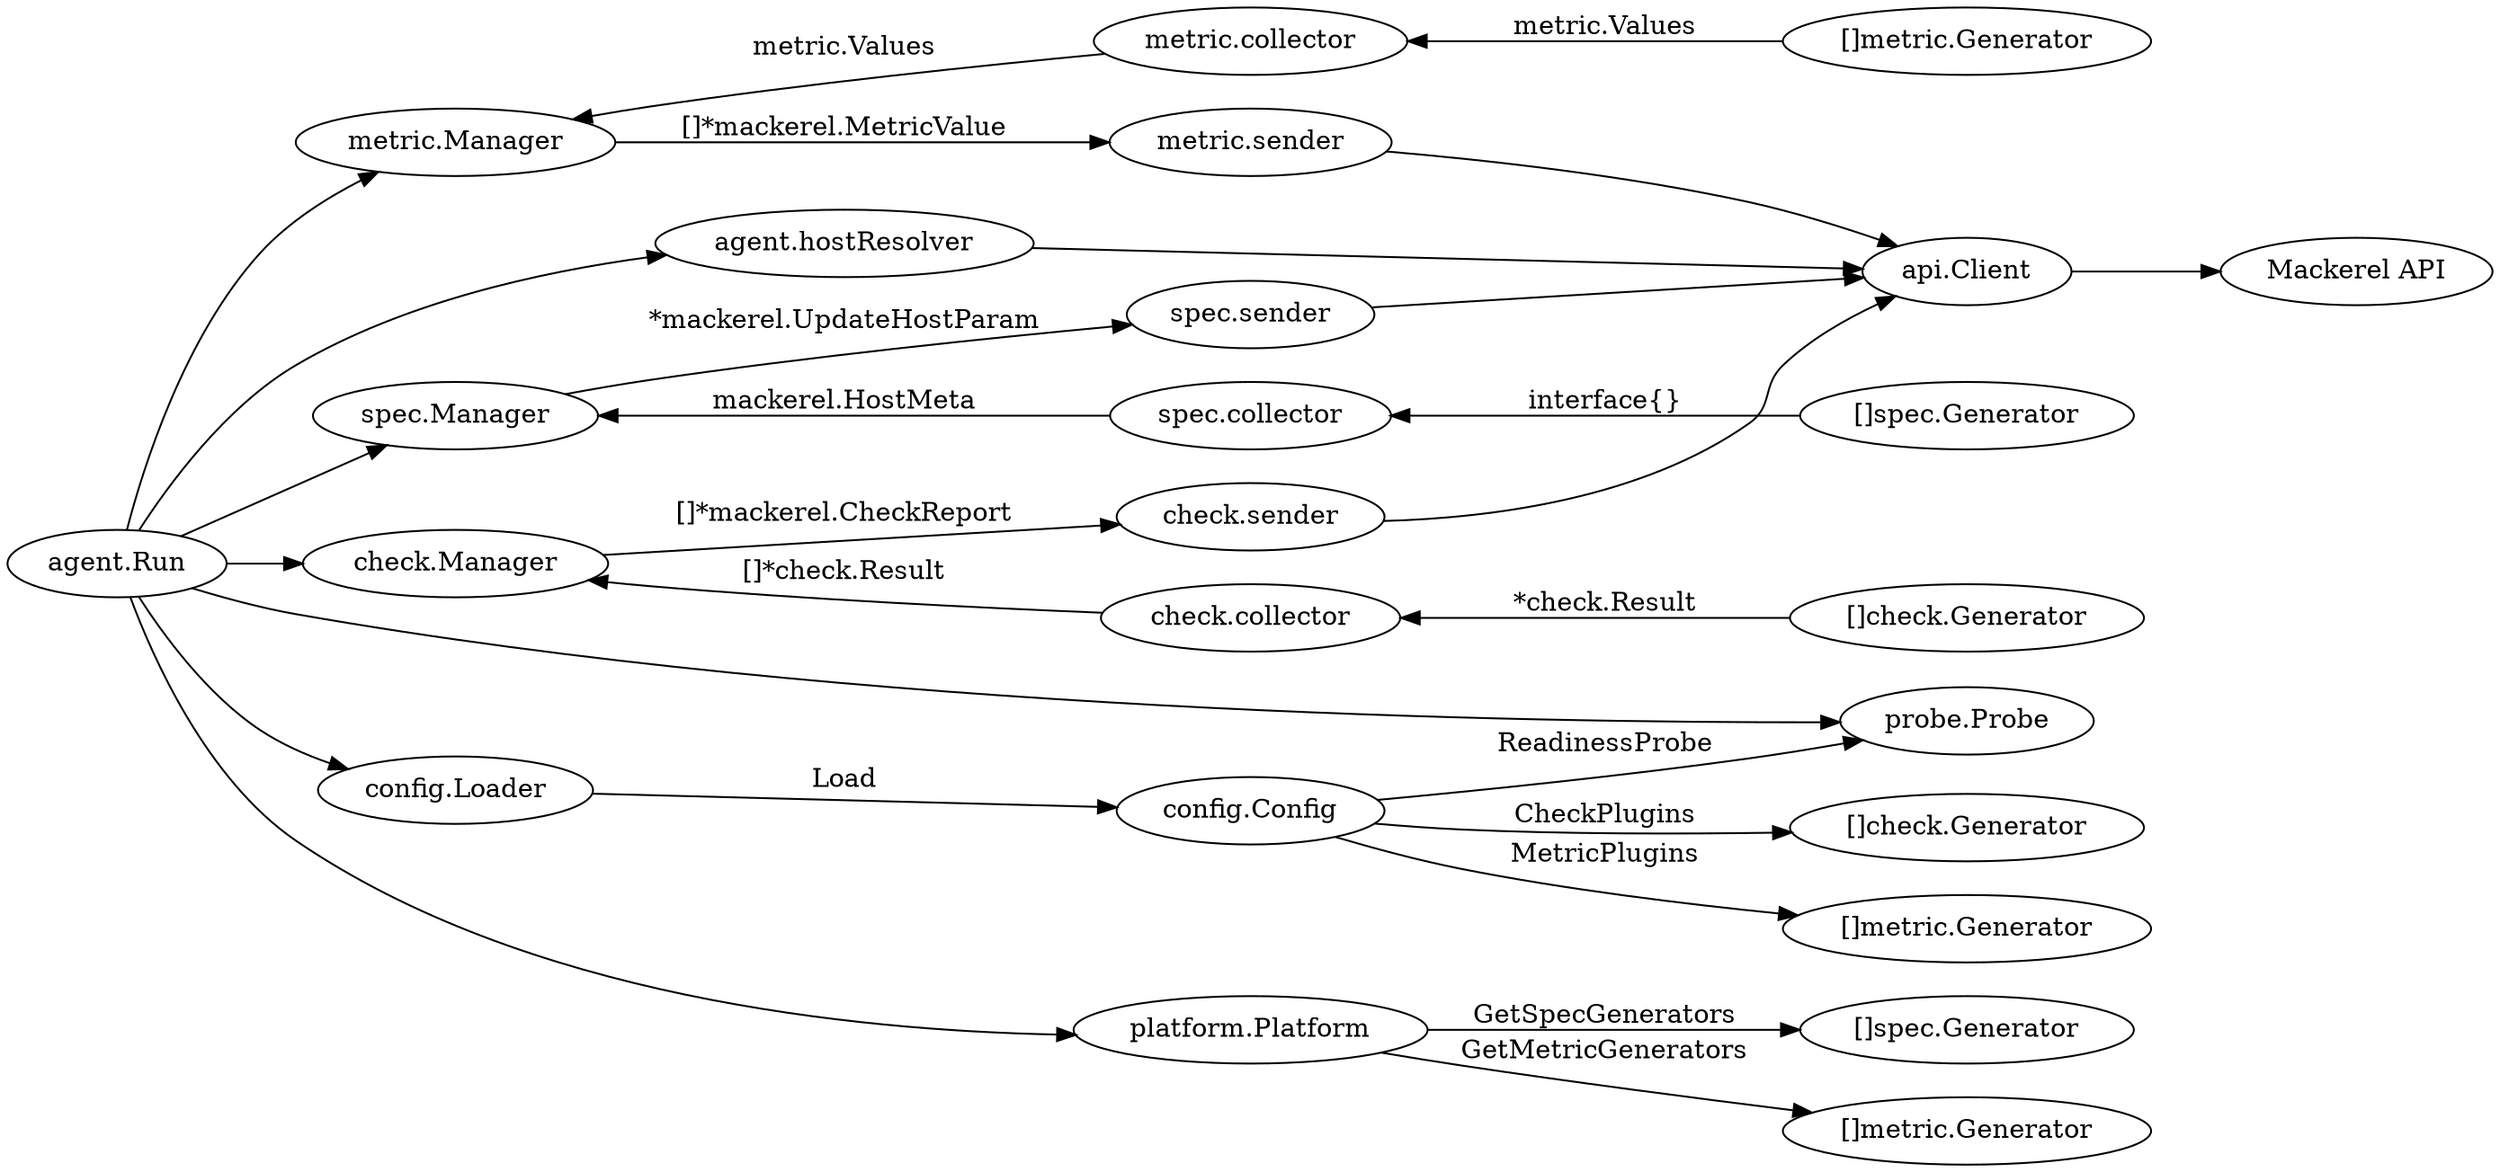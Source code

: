 digraph {
  rankdir=LR;

  "agent.Run" -> "metric.Manager";
  "agent.Run" -> "spec.Manager";
  "agent.Run" -> "check.Manager";
  "agent.Run" -> "config.Loader";
  "agent.Run" -> "probe.Probe";
  "agent.Run" -> "platform.Platform";
  "agent.Run" -> "agent.hostResolver";
  "agent.hostResolver" -> "api.Client";

  subgraph check {
    label="check";
    "check.Manager" -> "check.collector" [dir=back label="[]*check.Result"];
    "check.collector" -> "[]check.Generator" [dir=back label="*check.Result"];
    "check.Manager" -> "check.sender" [label="[]*mackerel.CheckReport"];
  }

  subgraph metric {
    label="metric";
    "metric.Manager" -> "metric.collector" [dir=back label="metric.Values"];
    "metric.collector" -> "[]metric.Generator" [dir=back label="metric.Values"];
    "metric.Manager" -> "metric.sender" [label="[]*mackerel.MetricValue"];
  }

  subgraph spec {
    label="spec";
    "spec.Manager" -> "spec.collector" [dir=back label="mackerel.HostMeta"];
    "spec.collector" -> "[]spec.Generator" [dir=back label="interface{}"];
    "spec.Manager" -> "spec.sender" [label="*mackerel.UpdateHostParam"];
  }

  subgraph config {
    label="config";
    "config.Loader" -> "config.Config" [label="Load"];
    "config.Config" -> configMetricGenerator [label="MetricPlugins"];
    configMetricGenerator [label="[]metric.Generator"];
    "config.Config" -> configCheckGenerator [label="CheckPlugins"];
    configCheckGenerator[label="[]check.Generator"];
  }

  subgraph probe {
    label="probe";
    "config.Config" -> "probe.Probe" [label="ReadinessProbe"];
  }

  subgraph platform {
    label="platform";
    "platform.Platform" -> platformMetricGenerator [label="GetMetricGenerators"];
    platformMetricGenerator [label="[]metric.Generator"];
    "platform.Platform" -> platformSpecGenerator [label="GetSpecGenerators"];
    platformSpecGenerator [label="[]spec.Generator"];
  }

  { rank=same; "[]metric.Generator"; configMetricGenerator; platformMetricGenerator; }
  { rank=same; "[]check.Generator"; configCheckGenerator; }
  { rank=same; "[]spec.Generator"; platformSpecGenerator; }

  "check.sender" -> "api.Client";
  "metric.sender" -> "api.Client";
  "spec.sender" -> "api.Client";
  "api.Client" -> "Mackerel API";
}
